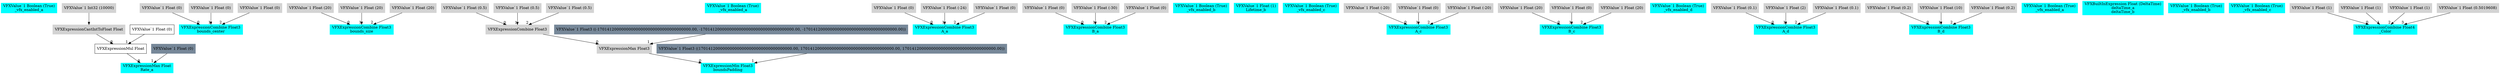 digraph G {
node0 [shape="box" color="cyan" style="filled" label="VFXValue`1 Boolean (True)
_vfx_enabled_a"]
node1 [shape="box" color="cyan" style="filled" label="VFXExpressionMax Float
Rate_a"]
node2 [shape="box" label="VFXExpressionMul Float"]
node3 [shape="box" color="lightgray" style="filled" label="VFXExpressionCastIntToFloat Float"]
node4 [shape="box" color="lightgray" style="filled" label="VFXValue`1 Int32 (10000)"]
node5 [shape="box" label="VFXValue`1 Float (0)"]
node6 [shape="box" color="lightslategray" style="filled" label="VFXValue`1 Float (0)"]
node7 [shape="box" color="cyan" style="filled" label="VFXExpressionCombine Float3
bounds_center"]
node8 [shape="box" color="lightgray" style="filled" label="VFXValue`1 Float (0)"]
node9 [shape="box" color="lightgray" style="filled" label="VFXValue`1 Float (0)"]
node10 [shape="box" color="lightgray" style="filled" label="VFXValue`1 Float (0)"]
node11 [shape="box" color="cyan" style="filled" label="VFXExpressionCombine Float3
bounds_size"]
node12 [shape="box" color="lightgray" style="filled" label="VFXValue`1 Float (20)"]
node13 [shape="box" color="lightgray" style="filled" label="VFXValue`1 Float (20)"]
node14 [shape="box" color="lightgray" style="filled" label="VFXValue`1 Float (20)"]
node15 [shape="box" color="cyan" style="filled" label="VFXExpressionMin Float3
boundsPadding"]
node16 [shape="box" color="lightgray" style="filled" label="VFXExpressionMax Float3"]
node17 [shape="box" color="lightgray" style="filled" label="VFXExpressionCombine Float3"]
node18 [shape="box" color="lightgray" style="filled" label="VFXValue`1 Float (0.5)"]
node19 [shape="box" color="lightgray" style="filled" label="VFXValue`1 Float (0.5)"]
node20 [shape="box" color="lightgray" style="filled" label="VFXValue`1 Float (0.5)"]
node21 [shape="box" color="lightslategray" style="filled" label="VFXValue`1 Float3 ((-170141200000000000000000000000000000000.00, -170141200000000000000000000000000000000.00, -170141200000000000000000000000000000000.00))"]
node22 [shape="box" color="lightslategray" style="filled" label="VFXValue`1 Float3 ((170141200000000000000000000000000000000.00, 170141200000000000000000000000000000000.00, 170141200000000000000000000000000000000.00))"]
node23 [shape="box" color="cyan" style="filled" label="VFXValue`1 Boolean (True)
_vfx_enabled_a"]
node24 [shape="box" color="cyan" style="filled" label="VFXExpressionCombine Float3
A_a"]
node25 [shape="box" color="lightgray" style="filled" label="VFXValue`1 Float (0)"]
node26 [shape="box" color="lightgray" style="filled" label="VFXValue`1 Float (-24)"]
node27 [shape="box" color="lightgray" style="filled" label="VFXValue`1 Float (0)"]
node28 [shape="box" color="cyan" style="filled" label="VFXExpressionCombine Float3
B_a"]
node29 [shape="box" color="lightgray" style="filled" label="VFXValue`1 Float (0)"]
node30 [shape="box" color="lightgray" style="filled" label="VFXValue`1 Float (-30)"]
node31 [shape="box" color="lightgray" style="filled" label="VFXValue`1 Float (0)"]
node32 [shape="box" color="cyan" style="filled" label="VFXValue`1 Boolean (True)
_vfx_enabled_b"]
node33 [shape="box" color="cyan" style="filled" label="VFXValue`1 Float (1)
Lifetime_b"]
node34 [shape="box" color="cyan" style="filled" label="VFXValue`1 Boolean (True)
_vfx_enabled_c"]
node35 [shape="box" color="cyan" style="filled" label="VFXExpressionCombine Float3
A_c"]
node36 [shape="box" color="lightgray" style="filled" label="VFXValue`1 Float (-20)"]
node37 [shape="box" color="lightgray" style="filled" label="VFXValue`1 Float (0)"]
node38 [shape="box" color="lightgray" style="filled" label="VFXValue`1 Float (-20)"]
node39 [shape="box" color="cyan" style="filled" label="VFXExpressionCombine Float3
B_c"]
node40 [shape="box" color="lightgray" style="filled" label="VFXValue`1 Float (20)"]
node41 [shape="box" color="lightgray" style="filled" label="VFXValue`1 Float (0)"]
node42 [shape="box" color="lightgray" style="filled" label="VFXValue`1 Float (20)"]
node43 [shape="box" color="cyan" style="filled" label="VFXValue`1 Boolean (True)
_vfx_enabled_d"]
node44 [shape="box" color="cyan" style="filled" label="VFXExpressionCombine Float3
A_d"]
node45 [shape="box" color="lightgray" style="filled" label="VFXValue`1 Float (0.1)"]
node46 [shape="box" color="lightgray" style="filled" label="VFXValue`1 Float (2)"]
node47 [shape="box" color="lightgray" style="filled" label="VFXValue`1 Float (0.1)"]
node48 [shape="box" color="cyan" style="filled" label="VFXExpressionCombine Float3
B_d"]
node49 [shape="box" color="lightgray" style="filled" label="VFXValue`1 Float (0.2)"]
node50 [shape="box" color="lightgray" style="filled" label="VFXValue`1 Float (10)"]
node51 [shape="box" color="lightgray" style="filled" label="VFXValue`1 Float (0.2)"]
node52 [shape="box" color="cyan" style="filled" label="VFXValue`1 Boolean (True)
_vfx_enabled_a"]
node53 [shape="box" color="cyan" style="filled" label="VFXBuiltInExpression Float (DeltaTime)
deltaTime_a
deltaTime_b"]
node54 [shape="box" color="cyan" style="filled" label="VFXValue`1 Boolean (True)
_vfx_enabled_b"]
node55 [shape="box" color="cyan" style="filled" label="VFXValue`1 Boolean (True)
_vfx_enabled_c"]
node56 [shape="box" color="cyan" style="filled" label="VFXExpressionCombine Float4
_Color"]
node57 [shape="box" color="lightgray" style="filled" label="VFXValue`1 Float (1)"]
node58 [shape="box" color="lightgray" style="filled" label="VFXValue`1 Float (1)"]
node59 [shape="box" color="lightgray" style="filled" label="VFXValue`1 Float (1)"]
node60 [shape="box" color="lightgray" style="filled" label="VFXValue`1 Float (0.5019608)"]
node2 -> node1 [headlabel="0"]
node6 -> node1 [headlabel="1"]
node3 -> node2 [headlabel="0"]
node5 -> node2 [headlabel="1"]
node4 -> node3 
node8 -> node7 [headlabel="0"]
node9 -> node7 [headlabel="1"]
node10 -> node7 [headlabel="2"]
node12 -> node11 [headlabel="0"]
node13 -> node11 [headlabel="1"]
node14 -> node11 [headlabel="2"]
node16 -> node15 [headlabel="0"]
node22 -> node15 [headlabel="1"]
node17 -> node16 [headlabel="0"]
node21 -> node16 [headlabel="1"]
node18 -> node17 [headlabel="0"]
node19 -> node17 [headlabel="1"]
node20 -> node17 [headlabel="2"]
node25 -> node24 [headlabel="0"]
node26 -> node24 [headlabel="1"]
node27 -> node24 [headlabel="2"]
node29 -> node28 [headlabel="0"]
node30 -> node28 [headlabel="1"]
node31 -> node28 [headlabel="2"]
node36 -> node35 [headlabel="0"]
node37 -> node35 [headlabel="1"]
node38 -> node35 [headlabel="2"]
node40 -> node39 [headlabel="0"]
node41 -> node39 [headlabel="1"]
node42 -> node39 [headlabel="2"]
node45 -> node44 [headlabel="0"]
node46 -> node44 [headlabel="1"]
node47 -> node44 [headlabel="2"]
node49 -> node48 [headlabel="0"]
node50 -> node48 [headlabel="1"]
node51 -> node48 [headlabel="2"]
node57 -> node56 [headlabel="0"]
node58 -> node56 [headlabel="1"]
node59 -> node56 [headlabel="2"]
node60 -> node56 [headlabel="3"]
}
